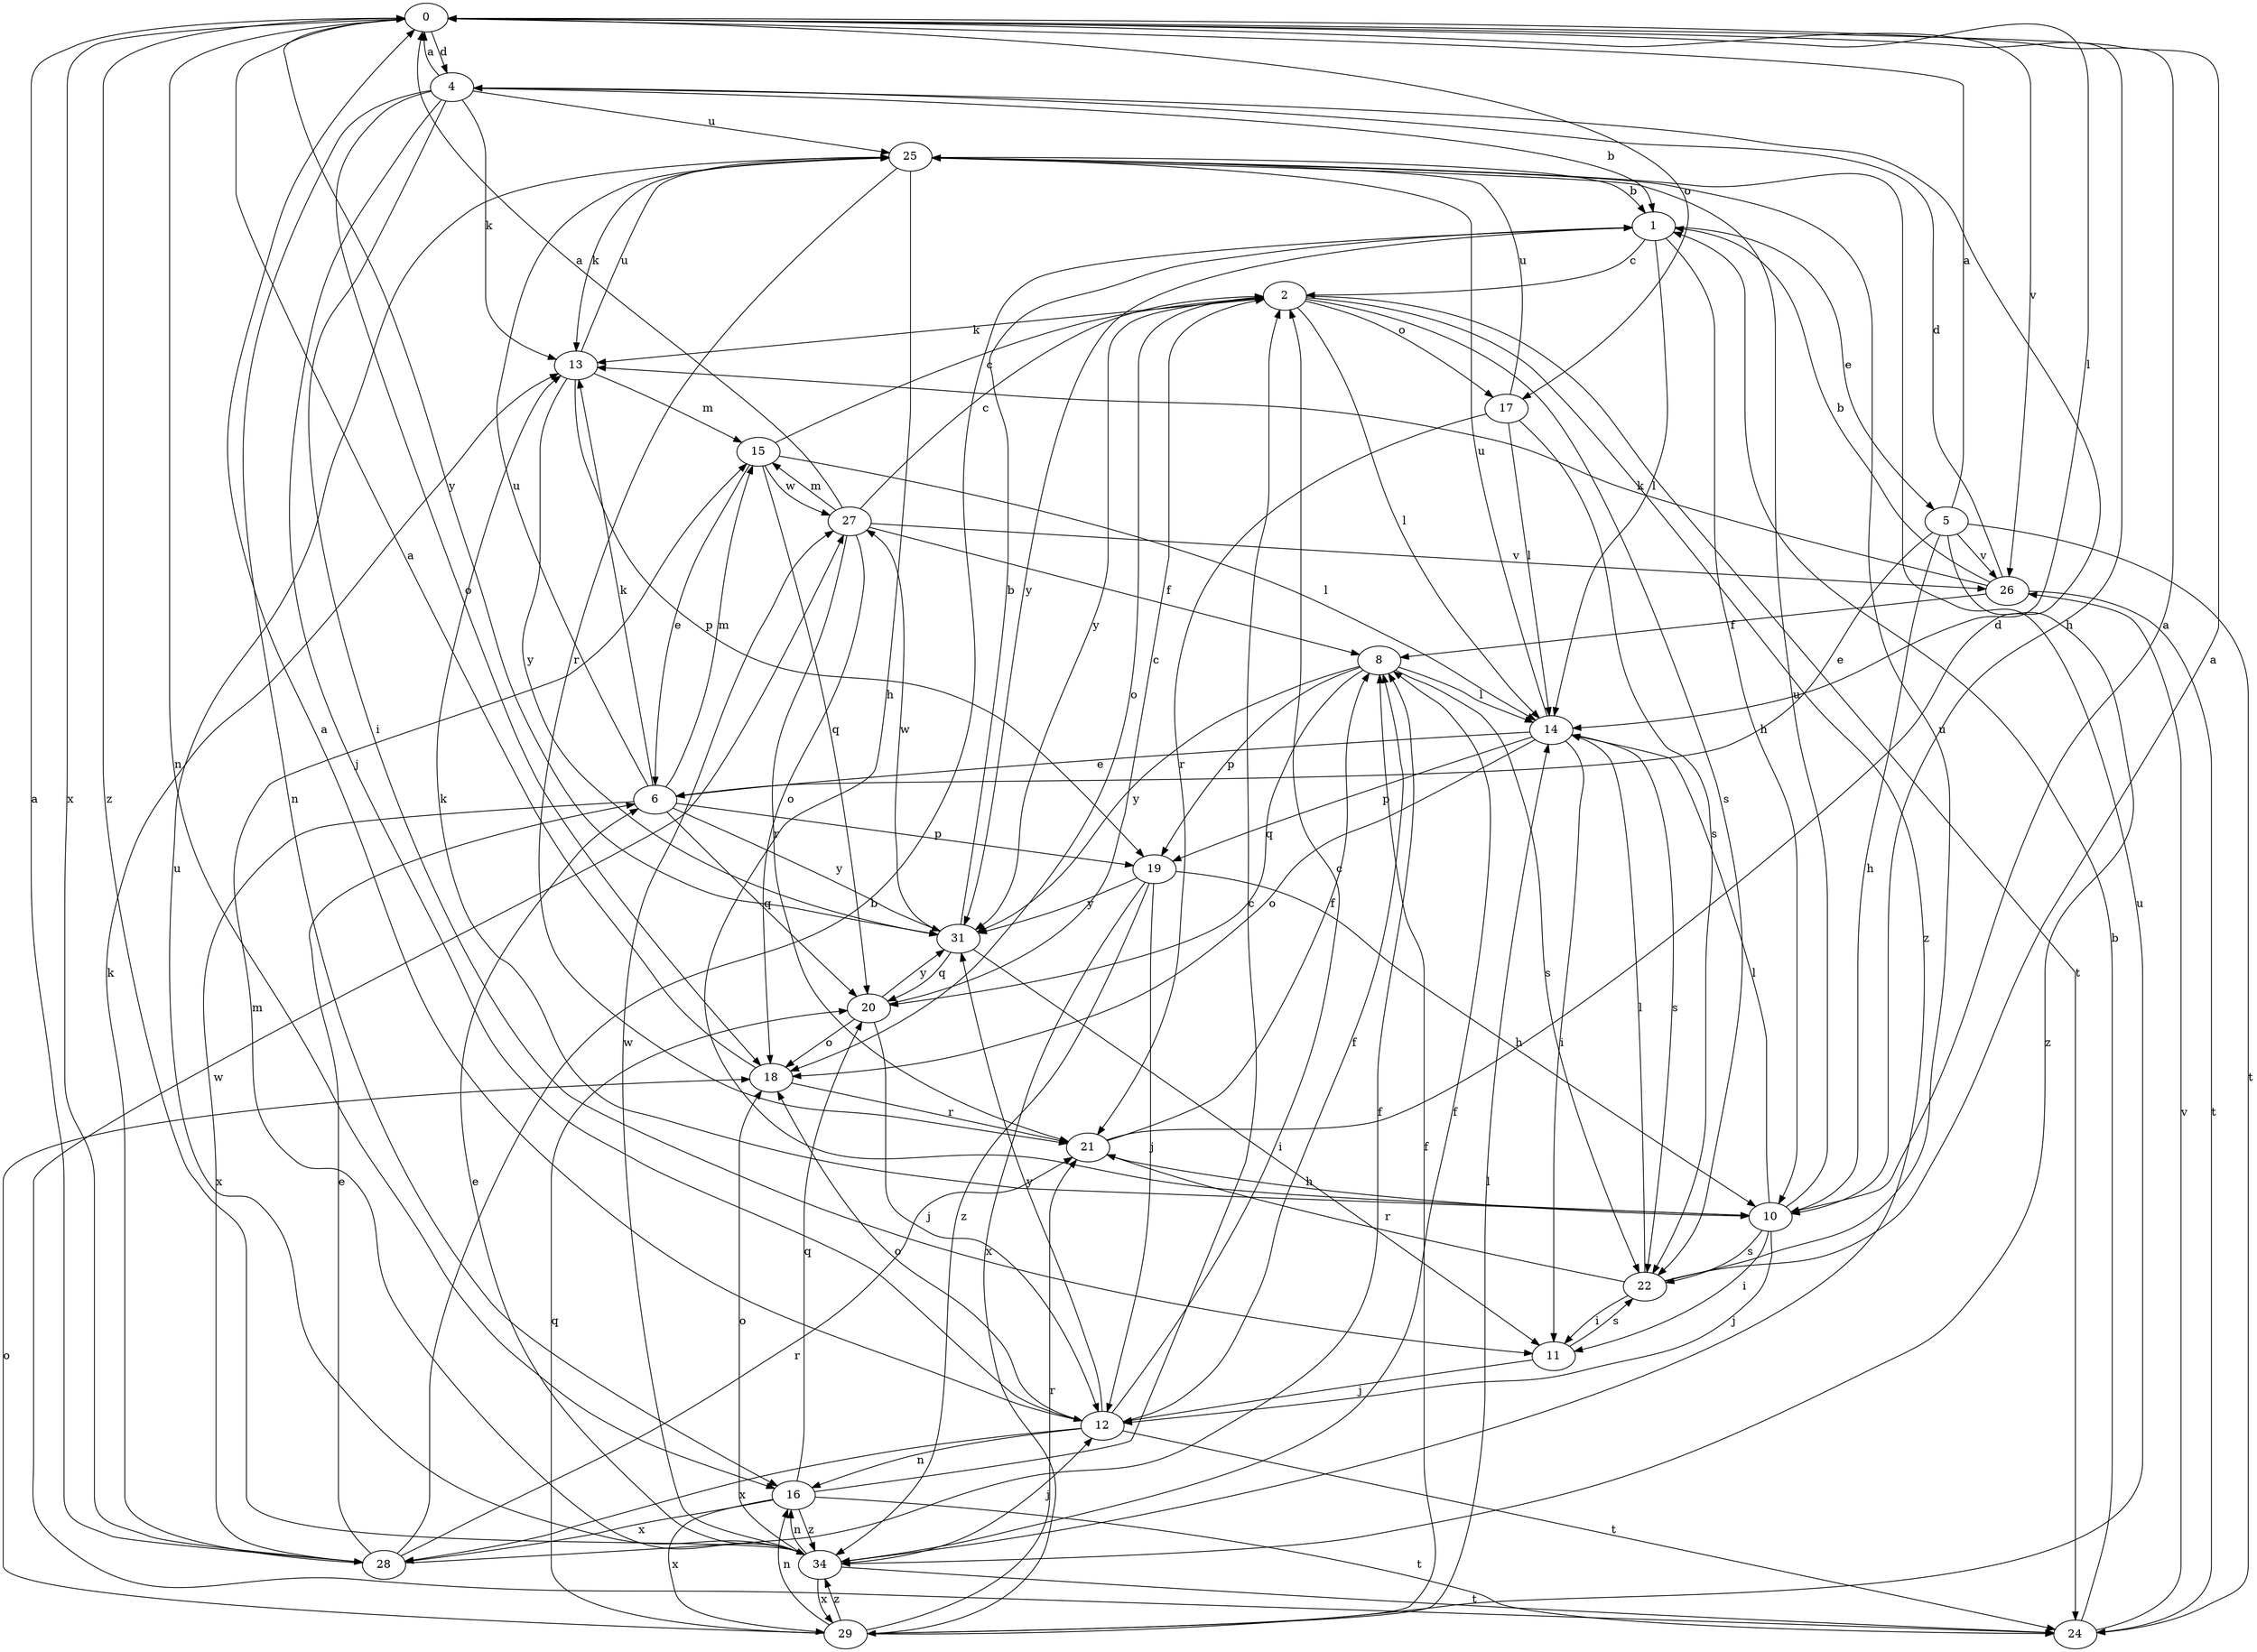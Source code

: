 strict digraph  {
0;
1;
2;
4;
5;
6;
8;
10;
11;
12;
13;
14;
15;
16;
17;
18;
19;
20;
21;
22;
24;
25;
26;
27;
28;
29;
31;
34;
0 -> 4  [label=d];
0 -> 10  [label=h];
0 -> 14  [label=l];
0 -> 16  [label=n];
0 -> 17  [label=o];
0 -> 26  [label=v];
0 -> 28  [label=x];
0 -> 31  [label=y];
0 -> 34  [label=z];
1 -> 2  [label=c];
1 -> 5  [label=e];
1 -> 10  [label=h];
1 -> 14  [label=l];
1 -> 31  [label=y];
2 -> 13  [label=k];
2 -> 14  [label=l];
2 -> 17  [label=o];
2 -> 18  [label=o];
2 -> 22  [label=s];
2 -> 24  [label=t];
2 -> 31  [label=y];
2 -> 34  [label=z];
4 -> 0  [label=a];
4 -> 1  [label=b];
4 -> 11  [label=i];
4 -> 12  [label=j];
4 -> 13  [label=k];
4 -> 16  [label=n];
4 -> 18  [label=o];
4 -> 25  [label=u];
5 -> 0  [label=a];
5 -> 6  [label=e];
5 -> 10  [label=h];
5 -> 24  [label=t];
5 -> 26  [label=v];
5 -> 34  [label=z];
6 -> 13  [label=k];
6 -> 15  [label=m];
6 -> 19  [label=p];
6 -> 20  [label=q];
6 -> 25  [label=u];
6 -> 28  [label=x];
6 -> 31  [label=y];
8 -> 14  [label=l];
8 -> 19  [label=p];
8 -> 20  [label=q];
8 -> 22  [label=s];
8 -> 31  [label=y];
10 -> 0  [label=a];
10 -> 11  [label=i];
10 -> 12  [label=j];
10 -> 13  [label=k];
10 -> 14  [label=l];
10 -> 22  [label=s];
10 -> 25  [label=u];
11 -> 12  [label=j];
11 -> 22  [label=s];
12 -> 0  [label=a];
12 -> 2  [label=c];
12 -> 8  [label=f];
12 -> 16  [label=n];
12 -> 18  [label=o];
12 -> 24  [label=t];
12 -> 28  [label=x];
12 -> 31  [label=y];
13 -> 15  [label=m];
13 -> 19  [label=p];
13 -> 25  [label=u];
13 -> 31  [label=y];
14 -> 6  [label=e];
14 -> 11  [label=i];
14 -> 18  [label=o];
14 -> 19  [label=p];
14 -> 22  [label=s];
14 -> 25  [label=u];
15 -> 2  [label=c];
15 -> 6  [label=e];
15 -> 14  [label=l];
15 -> 20  [label=q];
15 -> 27  [label=w];
16 -> 2  [label=c];
16 -> 20  [label=q];
16 -> 24  [label=t];
16 -> 28  [label=x];
16 -> 29  [label=x];
16 -> 34  [label=z];
17 -> 14  [label=l];
17 -> 21  [label=r];
17 -> 22  [label=s];
17 -> 25  [label=u];
18 -> 0  [label=a];
18 -> 21  [label=r];
19 -> 10  [label=h];
19 -> 12  [label=j];
19 -> 29  [label=x];
19 -> 31  [label=y];
19 -> 34  [label=z];
20 -> 2  [label=c];
20 -> 12  [label=j];
20 -> 18  [label=o];
20 -> 31  [label=y];
21 -> 4  [label=d];
21 -> 8  [label=f];
21 -> 10  [label=h];
22 -> 0  [label=a];
22 -> 11  [label=i];
22 -> 14  [label=l];
22 -> 21  [label=r];
22 -> 25  [label=u];
24 -> 1  [label=b];
24 -> 26  [label=v];
24 -> 27  [label=w];
25 -> 1  [label=b];
25 -> 10  [label=h];
25 -> 13  [label=k];
25 -> 21  [label=r];
26 -> 1  [label=b];
26 -> 4  [label=d];
26 -> 8  [label=f];
26 -> 13  [label=k];
26 -> 24  [label=t];
27 -> 0  [label=a];
27 -> 2  [label=c];
27 -> 8  [label=f];
27 -> 15  [label=m];
27 -> 18  [label=o];
27 -> 21  [label=r];
27 -> 26  [label=v];
28 -> 0  [label=a];
28 -> 1  [label=b];
28 -> 6  [label=e];
28 -> 8  [label=f];
28 -> 13  [label=k];
28 -> 21  [label=r];
29 -> 8  [label=f];
29 -> 14  [label=l];
29 -> 16  [label=n];
29 -> 18  [label=o];
29 -> 20  [label=q];
29 -> 21  [label=r];
29 -> 25  [label=u];
29 -> 34  [label=z];
31 -> 1  [label=b];
31 -> 11  [label=i];
31 -> 20  [label=q];
31 -> 27  [label=w];
34 -> 6  [label=e];
34 -> 8  [label=f];
34 -> 12  [label=j];
34 -> 15  [label=m];
34 -> 16  [label=n];
34 -> 18  [label=o];
34 -> 24  [label=t];
34 -> 25  [label=u];
34 -> 27  [label=w];
34 -> 29  [label=x];
}
